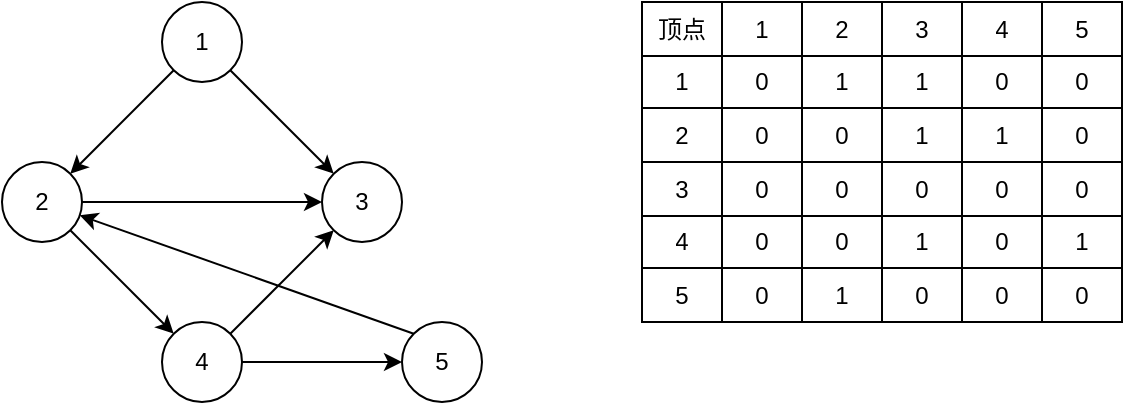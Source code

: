 <mxfile version="18.0.6" type="device"><diagram id="vkIoLOen30wQZA5pSQSW" name="第 1 页"><mxGraphModel dx="716" dy="457" grid="1" gridSize="10" guides="1" tooltips="1" connect="1" arrows="1" fold="1" page="1" pageScale="1" pageWidth="827" pageHeight="1169" math="0" shadow="0"><root><mxCell id="0"/><mxCell id="1" parent="0"/><mxCell id="43Mwg3WZGapkit6q8WCM-3" value="" style="rounded=0;orthogonalLoop=1;jettySize=auto;html=1;" edge="1" parent="1" source="43Mwg3WZGapkit6q8WCM-1" target="43Mwg3WZGapkit6q8WCM-2"><mxGeometry relative="1" as="geometry"/></mxCell><mxCell id="43Mwg3WZGapkit6q8WCM-5" value="" style="edgeStyle=none;rounded=0;orthogonalLoop=1;jettySize=auto;html=1;" edge="1" parent="1" source="43Mwg3WZGapkit6q8WCM-1" target="43Mwg3WZGapkit6q8WCM-4"><mxGeometry relative="1" as="geometry"/></mxCell><mxCell id="43Mwg3WZGapkit6q8WCM-1" value="1" style="ellipse;whiteSpace=wrap;html=1;" vertex="1" parent="1"><mxGeometry x="160" y="80" width="40" height="40" as="geometry"/></mxCell><mxCell id="43Mwg3WZGapkit6q8WCM-6" style="edgeStyle=none;rounded=0;orthogonalLoop=1;jettySize=auto;html=1;exitX=1;exitY=0.5;exitDx=0;exitDy=0;entryX=0;entryY=0.5;entryDx=0;entryDy=0;" edge="1" parent="1" source="43Mwg3WZGapkit6q8WCM-2" target="43Mwg3WZGapkit6q8WCM-4"><mxGeometry relative="1" as="geometry"/></mxCell><mxCell id="43Mwg3WZGapkit6q8WCM-8" value="" style="edgeStyle=none;rounded=0;orthogonalLoop=1;jettySize=auto;html=1;" edge="1" parent="1" source="43Mwg3WZGapkit6q8WCM-2" target="43Mwg3WZGapkit6q8WCM-7"><mxGeometry relative="1" as="geometry"/></mxCell><mxCell id="43Mwg3WZGapkit6q8WCM-2" value="2" style="ellipse;whiteSpace=wrap;html=1;" vertex="1" parent="1"><mxGeometry x="80" y="160" width="40" height="40" as="geometry"/></mxCell><mxCell id="43Mwg3WZGapkit6q8WCM-4" value="3" style="ellipse;whiteSpace=wrap;html=1;" vertex="1" parent="1"><mxGeometry x="240" y="160" width="40" height="40" as="geometry"/></mxCell><mxCell id="43Mwg3WZGapkit6q8WCM-10" value="" style="edgeStyle=none;rounded=0;orthogonalLoop=1;jettySize=auto;html=1;" edge="1" parent="1" source="43Mwg3WZGapkit6q8WCM-7" target="43Mwg3WZGapkit6q8WCM-9"><mxGeometry relative="1" as="geometry"/></mxCell><mxCell id="43Mwg3WZGapkit6q8WCM-12" style="edgeStyle=none;rounded=0;orthogonalLoop=1;jettySize=auto;html=1;exitX=1;exitY=0;exitDx=0;exitDy=0;" edge="1" parent="1" source="43Mwg3WZGapkit6q8WCM-7" target="43Mwg3WZGapkit6q8WCM-4"><mxGeometry relative="1" as="geometry"/></mxCell><mxCell id="43Mwg3WZGapkit6q8WCM-7" value="4" style="ellipse;whiteSpace=wrap;html=1;" vertex="1" parent="1"><mxGeometry x="160" y="240" width="40" height="40" as="geometry"/></mxCell><mxCell id="43Mwg3WZGapkit6q8WCM-11" style="edgeStyle=none;rounded=0;orthogonalLoop=1;jettySize=auto;html=1;exitX=0;exitY=0;exitDx=0;exitDy=0;" edge="1" parent="1" source="43Mwg3WZGapkit6q8WCM-9" target="43Mwg3WZGapkit6q8WCM-2"><mxGeometry relative="1" as="geometry"/></mxCell><mxCell id="43Mwg3WZGapkit6q8WCM-9" value="5" style="ellipse;whiteSpace=wrap;html=1;" vertex="1" parent="1"><mxGeometry x="280" y="240" width="40" height="40" as="geometry"/></mxCell><mxCell id="43Mwg3WZGapkit6q8WCM-13" value="" style="shape=table;startSize=0;container=1;collapsible=0;childLayout=tableLayout;" vertex="1" parent="1"><mxGeometry x="400" y="80" width="240" height="160" as="geometry"/></mxCell><mxCell id="43Mwg3WZGapkit6q8WCM-14" value="" style="shape=tableRow;horizontal=0;startSize=0;swimlaneHead=0;swimlaneBody=0;top=0;left=0;bottom=0;right=0;collapsible=0;dropTarget=0;fillColor=none;points=[[0,0.5],[1,0.5]];portConstraint=eastwest;" vertex="1" parent="43Mwg3WZGapkit6q8WCM-13"><mxGeometry width="240" height="27" as="geometry"/></mxCell><mxCell id="43Mwg3WZGapkit6q8WCM-15" value="顶点" style="shape=partialRectangle;html=1;whiteSpace=wrap;connectable=0;overflow=hidden;fillColor=none;top=0;left=0;bottom=0;right=0;pointerEvents=1;" vertex="1" parent="43Mwg3WZGapkit6q8WCM-14"><mxGeometry width="40" height="27" as="geometry"><mxRectangle width="40" height="27" as="alternateBounds"/></mxGeometry></mxCell><mxCell id="43Mwg3WZGapkit6q8WCM-16" value="1" style="shape=partialRectangle;html=1;whiteSpace=wrap;connectable=0;overflow=hidden;fillColor=none;top=0;left=0;bottom=0;right=0;pointerEvents=1;" vertex="1" parent="43Mwg3WZGapkit6q8WCM-14"><mxGeometry x="40" width="40" height="27" as="geometry"><mxRectangle width="40" height="27" as="alternateBounds"/></mxGeometry></mxCell><mxCell id="43Mwg3WZGapkit6q8WCM-17" value="2" style="shape=partialRectangle;html=1;whiteSpace=wrap;connectable=0;overflow=hidden;fillColor=none;top=0;left=0;bottom=0;right=0;pointerEvents=1;" vertex="1" parent="43Mwg3WZGapkit6q8WCM-14"><mxGeometry x="80" width="40" height="27" as="geometry"><mxRectangle width="40" height="27" as="alternateBounds"/></mxGeometry></mxCell><mxCell id="43Mwg3WZGapkit6q8WCM-18" value="3" style="shape=partialRectangle;html=1;whiteSpace=wrap;connectable=0;overflow=hidden;fillColor=none;top=0;left=0;bottom=0;right=0;pointerEvents=1;" vertex="1" parent="43Mwg3WZGapkit6q8WCM-14"><mxGeometry x="120" width="40" height="27" as="geometry"><mxRectangle width="40" height="27" as="alternateBounds"/></mxGeometry></mxCell><mxCell id="43Mwg3WZGapkit6q8WCM-19" value="4" style="shape=partialRectangle;html=1;whiteSpace=wrap;connectable=0;overflow=hidden;fillColor=none;top=0;left=0;bottom=0;right=0;pointerEvents=1;" vertex="1" parent="43Mwg3WZGapkit6q8WCM-14"><mxGeometry x="160" width="40" height="27" as="geometry"><mxRectangle width="40" height="27" as="alternateBounds"/></mxGeometry></mxCell><mxCell id="43Mwg3WZGapkit6q8WCM-20" value="5" style="shape=partialRectangle;html=1;whiteSpace=wrap;connectable=0;overflow=hidden;fillColor=none;top=0;left=0;bottom=0;right=0;pointerEvents=1;" vertex="1" parent="43Mwg3WZGapkit6q8WCM-14"><mxGeometry x="200" width="40" height="27" as="geometry"><mxRectangle width="40" height="27" as="alternateBounds"/></mxGeometry></mxCell><mxCell id="43Mwg3WZGapkit6q8WCM-21" value="" style="shape=tableRow;horizontal=0;startSize=0;swimlaneHead=0;swimlaneBody=0;top=0;left=0;bottom=0;right=0;collapsible=0;dropTarget=0;fillColor=none;points=[[0,0.5],[1,0.5]];portConstraint=eastwest;" vertex="1" parent="43Mwg3WZGapkit6q8WCM-13"><mxGeometry y="27" width="240" height="26" as="geometry"/></mxCell><mxCell id="43Mwg3WZGapkit6q8WCM-22" value="1" style="shape=partialRectangle;html=1;whiteSpace=wrap;connectable=0;overflow=hidden;fillColor=none;top=0;left=0;bottom=0;right=0;pointerEvents=1;" vertex="1" parent="43Mwg3WZGapkit6q8WCM-21"><mxGeometry width="40" height="26" as="geometry"><mxRectangle width="40" height="26" as="alternateBounds"/></mxGeometry></mxCell><mxCell id="43Mwg3WZGapkit6q8WCM-23" value="0" style="shape=partialRectangle;html=1;whiteSpace=wrap;connectable=0;overflow=hidden;fillColor=none;top=0;left=0;bottom=0;right=0;pointerEvents=1;" vertex="1" parent="43Mwg3WZGapkit6q8WCM-21"><mxGeometry x="40" width="40" height="26" as="geometry"><mxRectangle width="40" height="26" as="alternateBounds"/></mxGeometry></mxCell><mxCell id="43Mwg3WZGapkit6q8WCM-24" value="1" style="shape=partialRectangle;html=1;whiteSpace=wrap;connectable=0;overflow=hidden;fillColor=none;top=0;left=0;bottom=0;right=0;pointerEvents=1;" vertex="1" parent="43Mwg3WZGapkit6q8WCM-21"><mxGeometry x="80" width="40" height="26" as="geometry"><mxRectangle width="40" height="26" as="alternateBounds"/></mxGeometry></mxCell><mxCell id="43Mwg3WZGapkit6q8WCM-25" value="1" style="shape=partialRectangle;html=1;whiteSpace=wrap;connectable=0;overflow=hidden;fillColor=none;top=0;left=0;bottom=0;right=0;pointerEvents=1;" vertex="1" parent="43Mwg3WZGapkit6q8WCM-21"><mxGeometry x="120" width="40" height="26" as="geometry"><mxRectangle width="40" height="26" as="alternateBounds"/></mxGeometry></mxCell><mxCell id="43Mwg3WZGapkit6q8WCM-26" value="0" style="shape=partialRectangle;html=1;whiteSpace=wrap;connectable=0;overflow=hidden;fillColor=none;top=0;left=0;bottom=0;right=0;pointerEvents=1;" vertex="1" parent="43Mwg3WZGapkit6q8WCM-21"><mxGeometry x="160" width="40" height="26" as="geometry"><mxRectangle width="40" height="26" as="alternateBounds"/></mxGeometry></mxCell><mxCell id="43Mwg3WZGapkit6q8WCM-27" value="0" style="shape=partialRectangle;html=1;whiteSpace=wrap;connectable=0;overflow=hidden;fillColor=none;top=0;left=0;bottom=0;right=0;pointerEvents=1;" vertex="1" parent="43Mwg3WZGapkit6q8WCM-21"><mxGeometry x="200" width="40" height="26" as="geometry"><mxRectangle width="40" height="26" as="alternateBounds"/></mxGeometry></mxCell><mxCell id="43Mwg3WZGapkit6q8WCM-28" value="" style="shape=tableRow;horizontal=0;startSize=0;swimlaneHead=0;swimlaneBody=0;top=0;left=0;bottom=0;right=0;collapsible=0;dropTarget=0;fillColor=none;points=[[0,0.5],[1,0.5]];portConstraint=eastwest;" vertex="1" parent="43Mwg3WZGapkit6q8WCM-13"><mxGeometry y="53" width="240" height="27" as="geometry"/></mxCell><mxCell id="43Mwg3WZGapkit6q8WCM-29" value="2" style="shape=partialRectangle;html=1;whiteSpace=wrap;connectable=0;overflow=hidden;fillColor=none;top=0;left=0;bottom=0;right=0;pointerEvents=1;" vertex="1" parent="43Mwg3WZGapkit6q8WCM-28"><mxGeometry width="40" height="27" as="geometry"><mxRectangle width="40" height="27" as="alternateBounds"/></mxGeometry></mxCell><mxCell id="43Mwg3WZGapkit6q8WCM-30" value="0" style="shape=partialRectangle;html=1;whiteSpace=wrap;connectable=0;overflow=hidden;fillColor=none;top=0;left=0;bottom=0;right=0;pointerEvents=1;" vertex="1" parent="43Mwg3WZGapkit6q8WCM-28"><mxGeometry x="40" width="40" height="27" as="geometry"><mxRectangle width="40" height="27" as="alternateBounds"/></mxGeometry></mxCell><mxCell id="43Mwg3WZGapkit6q8WCM-31" value="0" style="shape=partialRectangle;html=1;whiteSpace=wrap;connectable=0;overflow=hidden;fillColor=none;top=0;left=0;bottom=0;right=0;pointerEvents=1;" vertex="1" parent="43Mwg3WZGapkit6q8WCM-28"><mxGeometry x="80" width="40" height="27" as="geometry"><mxRectangle width="40" height="27" as="alternateBounds"/></mxGeometry></mxCell><mxCell id="43Mwg3WZGapkit6q8WCM-32" value="1" style="shape=partialRectangle;html=1;whiteSpace=wrap;connectable=0;overflow=hidden;fillColor=none;top=0;left=0;bottom=0;right=0;pointerEvents=1;" vertex="1" parent="43Mwg3WZGapkit6q8WCM-28"><mxGeometry x="120" width="40" height="27" as="geometry"><mxRectangle width="40" height="27" as="alternateBounds"/></mxGeometry></mxCell><mxCell id="43Mwg3WZGapkit6q8WCM-33" value="1" style="shape=partialRectangle;html=1;whiteSpace=wrap;connectable=0;overflow=hidden;fillColor=none;top=0;left=0;bottom=0;right=0;pointerEvents=1;" vertex="1" parent="43Mwg3WZGapkit6q8WCM-28"><mxGeometry x="160" width="40" height="27" as="geometry"><mxRectangle width="40" height="27" as="alternateBounds"/></mxGeometry></mxCell><mxCell id="43Mwg3WZGapkit6q8WCM-34" value="0" style="shape=partialRectangle;html=1;whiteSpace=wrap;connectable=0;overflow=hidden;fillColor=none;top=0;left=0;bottom=0;right=0;pointerEvents=1;" vertex="1" parent="43Mwg3WZGapkit6q8WCM-28"><mxGeometry x="200" width="40" height="27" as="geometry"><mxRectangle width="40" height="27" as="alternateBounds"/></mxGeometry></mxCell><mxCell id="43Mwg3WZGapkit6q8WCM-35" value="" style="shape=tableRow;horizontal=0;startSize=0;swimlaneHead=0;swimlaneBody=0;top=0;left=0;bottom=0;right=0;collapsible=0;dropTarget=0;fillColor=none;points=[[0,0.5],[1,0.5]];portConstraint=eastwest;" vertex="1" parent="43Mwg3WZGapkit6q8WCM-13"><mxGeometry y="80" width="240" height="27" as="geometry"/></mxCell><mxCell id="43Mwg3WZGapkit6q8WCM-36" value="3" style="shape=partialRectangle;html=1;whiteSpace=wrap;connectable=0;overflow=hidden;fillColor=none;top=0;left=0;bottom=0;right=0;pointerEvents=1;" vertex="1" parent="43Mwg3WZGapkit6q8WCM-35"><mxGeometry width="40" height="27" as="geometry"><mxRectangle width="40" height="27" as="alternateBounds"/></mxGeometry></mxCell><mxCell id="43Mwg3WZGapkit6q8WCM-37" value="0" style="shape=partialRectangle;html=1;whiteSpace=wrap;connectable=0;overflow=hidden;fillColor=none;top=0;left=0;bottom=0;right=0;pointerEvents=1;" vertex="1" parent="43Mwg3WZGapkit6q8WCM-35"><mxGeometry x="40" width="40" height="27" as="geometry"><mxRectangle width="40" height="27" as="alternateBounds"/></mxGeometry></mxCell><mxCell id="43Mwg3WZGapkit6q8WCM-38" value="0" style="shape=partialRectangle;html=1;whiteSpace=wrap;connectable=0;overflow=hidden;fillColor=none;top=0;left=0;bottom=0;right=0;pointerEvents=1;" vertex="1" parent="43Mwg3WZGapkit6q8WCM-35"><mxGeometry x="80" width="40" height="27" as="geometry"><mxRectangle width="40" height="27" as="alternateBounds"/></mxGeometry></mxCell><mxCell id="43Mwg3WZGapkit6q8WCM-39" value="0" style="shape=partialRectangle;html=1;whiteSpace=wrap;connectable=0;overflow=hidden;fillColor=none;top=0;left=0;bottom=0;right=0;pointerEvents=1;" vertex="1" parent="43Mwg3WZGapkit6q8WCM-35"><mxGeometry x="120" width="40" height="27" as="geometry"><mxRectangle width="40" height="27" as="alternateBounds"/></mxGeometry></mxCell><mxCell id="43Mwg3WZGapkit6q8WCM-40" value="0" style="shape=partialRectangle;html=1;whiteSpace=wrap;connectable=0;overflow=hidden;fillColor=none;top=0;left=0;bottom=0;right=0;pointerEvents=1;" vertex="1" parent="43Mwg3WZGapkit6q8WCM-35"><mxGeometry x="160" width="40" height="27" as="geometry"><mxRectangle width="40" height="27" as="alternateBounds"/></mxGeometry></mxCell><mxCell id="43Mwg3WZGapkit6q8WCM-41" value="0" style="shape=partialRectangle;html=1;whiteSpace=wrap;connectable=0;overflow=hidden;fillColor=none;top=0;left=0;bottom=0;right=0;pointerEvents=1;" vertex="1" parent="43Mwg3WZGapkit6q8WCM-35"><mxGeometry x="200" width="40" height="27" as="geometry"><mxRectangle width="40" height="27" as="alternateBounds"/></mxGeometry></mxCell><mxCell id="43Mwg3WZGapkit6q8WCM-42" value="" style="shape=tableRow;horizontal=0;startSize=0;swimlaneHead=0;swimlaneBody=0;top=0;left=0;bottom=0;right=0;collapsible=0;dropTarget=0;fillColor=none;points=[[0,0.5],[1,0.5]];portConstraint=eastwest;" vertex="1" parent="43Mwg3WZGapkit6q8WCM-13"><mxGeometry y="107" width="240" height="26" as="geometry"/></mxCell><mxCell id="43Mwg3WZGapkit6q8WCM-43" value="4" style="shape=partialRectangle;html=1;whiteSpace=wrap;connectable=0;overflow=hidden;fillColor=none;top=0;left=0;bottom=0;right=0;pointerEvents=1;" vertex="1" parent="43Mwg3WZGapkit6q8WCM-42"><mxGeometry width="40" height="26" as="geometry"><mxRectangle width="40" height="26" as="alternateBounds"/></mxGeometry></mxCell><mxCell id="43Mwg3WZGapkit6q8WCM-44" value="0" style="shape=partialRectangle;html=1;whiteSpace=wrap;connectable=0;overflow=hidden;fillColor=none;top=0;left=0;bottom=0;right=0;pointerEvents=1;" vertex="1" parent="43Mwg3WZGapkit6q8WCM-42"><mxGeometry x="40" width="40" height="26" as="geometry"><mxRectangle width="40" height="26" as="alternateBounds"/></mxGeometry></mxCell><mxCell id="43Mwg3WZGapkit6q8WCM-45" value="0" style="shape=partialRectangle;html=1;whiteSpace=wrap;connectable=0;overflow=hidden;fillColor=none;top=0;left=0;bottom=0;right=0;pointerEvents=1;" vertex="1" parent="43Mwg3WZGapkit6q8WCM-42"><mxGeometry x="80" width="40" height="26" as="geometry"><mxRectangle width="40" height="26" as="alternateBounds"/></mxGeometry></mxCell><mxCell id="43Mwg3WZGapkit6q8WCM-46" value="1" style="shape=partialRectangle;html=1;whiteSpace=wrap;connectable=0;overflow=hidden;fillColor=none;top=0;left=0;bottom=0;right=0;pointerEvents=1;" vertex="1" parent="43Mwg3WZGapkit6q8WCM-42"><mxGeometry x="120" width="40" height="26" as="geometry"><mxRectangle width="40" height="26" as="alternateBounds"/></mxGeometry></mxCell><mxCell id="43Mwg3WZGapkit6q8WCM-47" value="0" style="shape=partialRectangle;html=1;whiteSpace=wrap;connectable=0;overflow=hidden;fillColor=none;top=0;left=0;bottom=0;right=0;pointerEvents=1;" vertex="1" parent="43Mwg3WZGapkit6q8WCM-42"><mxGeometry x="160" width="40" height="26" as="geometry"><mxRectangle width="40" height="26" as="alternateBounds"/></mxGeometry></mxCell><mxCell id="43Mwg3WZGapkit6q8WCM-48" value="1" style="shape=partialRectangle;html=1;whiteSpace=wrap;connectable=0;overflow=hidden;fillColor=none;top=0;left=0;bottom=0;right=0;pointerEvents=1;" vertex="1" parent="43Mwg3WZGapkit6q8WCM-42"><mxGeometry x="200" width="40" height="26" as="geometry"><mxRectangle width="40" height="26" as="alternateBounds"/></mxGeometry></mxCell><mxCell id="43Mwg3WZGapkit6q8WCM-49" value="" style="shape=tableRow;horizontal=0;startSize=0;swimlaneHead=0;swimlaneBody=0;top=0;left=0;bottom=0;right=0;collapsible=0;dropTarget=0;fillColor=none;points=[[0,0.5],[1,0.5]];portConstraint=eastwest;" vertex="1" parent="43Mwg3WZGapkit6q8WCM-13"><mxGeometry y="133" width="240" height="27" as="geometry"/></mxCell><mxCell id="43Mwg3WZGapkit6q8WCM-50" value="5" style="shape=partialRectangle;html=1;whiteSpace=wrap;connectable=0;overflow=hidden;fillColor=none;top=0;left=0;bottom=0;right=0;pointerEvents=1;" vertex="1" parent="43Mwg3WZGapkit6q8WCM-49"><mxGeometry width="40" height="27" as="geometry"><mxRectangle width="40" height="27" as="alternateBounds"/></mxGeometry></mxCell><mxCell id="43Mwg3WZGapkit6q8WCM-51" value="0" style="shape=partialRectangle;html=1;whiteSpace=wrap;connectable=0;overflow=hidden;fillColor=none;top=0;left=0;bottom=0;right=0;pointerEvents=1;" vertex="1" parent="43Mwg3WZGapkit6q8WCM-49"><mxGeometry x="40" width="40" height="27" as="geometry"><mxRectangle width="40" height="27" as="alternateBounds"/></mxGeometry></mxCell><mxCell id="43Mwg3WZGapkit6q8WCM-52" value="1" style="shape=partialRectangle;html=1;whiteSpace=wrap;connectable=0;overflow=hidden;fillColor=none;top=0;left=0;bottom=0;right=0;pointerEvents=1;" vertex="1" parent="43Mwg3WZGapkit6q8WCM-49"><mxGeometry x="80" width="40" height="27" as="geometry"><mxRectangle width="40" height="27" as="alternateBounds"/></mxGeometry></mxCell><mxCell id="43Mwg3WZGapkit6q8WCM-53" value="0" style="shape=partialRectangle;html=1;whiteSpace=wrap;connectable=0;overflow=hidden;fillColor=none;top=0;left=0;bottom=0;right=0;pointerEvents=1;" vertex="1" parent="43Mwg3WZGapkit6q8WCM-49"><mxGeometry x="120" width="40" height="27" as="geometry"><mxRectangle width="40" height="27" as="alternateBounds"/></mxGeometry></mxCell><mxCell id="43Mwg3WZGapkit6q8WCM-54" value="0" style="shape=partialRectangle;html=1;whiteSpace=wrap;connectable=0;overflow=hidden;fillColor=none;top=0;left=0;bottom=0;right=0;pointerEvents=1;" vertex="1" parent="43Mwg3WZGapkit6q8WCM-49"><mxGeometry x="160" width="40" height="27" as="geometry"><mxRectangle width="40" height="27" as="alternateBounds"/></mxGeometry></mxCell><mxCell id="43Mwg3WZGapkit6q8WCM-55" value="0" style="shape=partialRectangle;html=1;whiteSpace=wrap;connectable=0;overflow=hidden;fillColor=none;top=0;left=0;bottom=0;right=0;pointerEvents=1;" vertex="1" parent="43Mwg3WZGapkit6q8WCM-49"><mxGeometry x="200" width="40" height="27" as="geometry"><mxRectangle width="40" height="27" as="alternateBounds"/></mxGeometry></mxCell></root></mxGraphModel></diagram></mxfile>